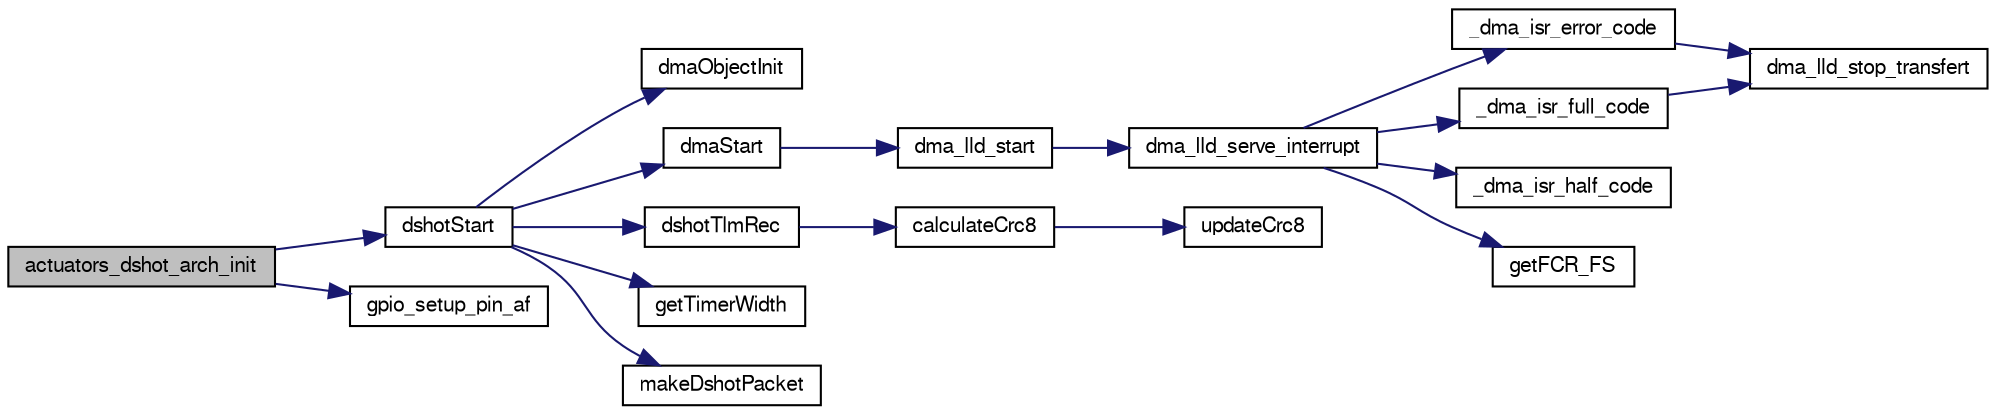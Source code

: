 digraph "actuators_dshot_arch_init"
{
  edge [fontname="FreeSans",fontsize="10",labelfontname="FreeSans",labelfontsize="10"];
  node [fontname="FreeSans",fontsize="10",shape=record];
  rankdir="LR";
  Node1 [label="actuators_dshot_arch_init",height=0.2,width=0.4,color="black", fillcolor="grey75", style="filled", fontcolor="black"];
  Node1 -> Node2 [color="midnightblue",fontsize="10",style="solid",fontname="FreeSans"];
  Node2 [label="dshotStart",height=0.2,width=0.4,color="black", fillcolor="white", style="filled",URL="$esc__dshot_8c.html#a016263bbfd016452191cd9e4e345b1dc",tooltip="Configures and activates the DSHOT peripheral. "];
  Node2 -> Node3 [color="midnightblue",fontsize="10",style="solid",fontname="FreeSans"];
  Node3 [label="dmaObjectInit",height=0.2,width=0.4,color="black", fillcolor="white", style="filled",URL="$hal__stm32__dma_8c.html#a0eeaca4a9d0494d44986bc443aa6c80c"];
  Node2 -> Node4 [color="midnightblue",fontsize="10",style="solid",fontname="FreeSans"];
  Node4 [label="dmaStart",height=0.2,width=0.4,color="black", fillcolor="white", style="filled",URL="$hal__stm32__dma_8c.html#ad255236c42982a3368342bbfeee0c783",tooltip="Configures and activates the DMA peripheral. "];
  Node4 -> Node5 [color="midnightblue",fontsize="10",style="solid",fontname="FreeSans"];
  Node5 [label="dma_lld_start",height=0.2,width=0.4,color="black", fillcolor="white", style="filled",URL="$hal__stm32__dma_8c.html#a991ade7a6254eabbe74489fa7c8f366a",tooltip="Configures and activates the DMA peripheral. "];
  Node5 -> Node6 [color="midnightblue",fontsize="10",style="solid",fontname="FreeSans"];
  Node6 [label="dma_lld_serve_interrupt",height=0.2,width=0.4,color="black", fillcolor="white", style="filled",URL="$hal__stm32__dma_8c.html#af19ab796ea3d6054e7401cfaf0bfeefe",tooltip="DMA ISR service routine. "];
  Node6 -> Node7 [color="midnightblue",fontsize="10",style="solid",fontname="FreeSans"];
  Node7 [label="_dma_isr_error_code",height=0.2,width=0.4,color="black", fillcolor="white", style="filled",URL="$hal__stm32__dma_8h.html#a754932a38627dd6a86ecc88253dc6687",tooltip="Common ISR code, error event. "];
  Node7 -> Node8 [color="midnightblue",fontsize="10",style="solid",fontname="FreeSans"];
  Node8 [label="dma_lld_stop_transfert",height=0.2,width=0.4,color="black", fillcolor="white", style="filled",URL="$hal__stm32__dma_8h.html#ab2d180e5adb10579b0b032987f338d33",tooltip="Stops an ongoing transaction. "];
  Node6 -> Node9 [color="midnightblue",fontsize="10",style="solid",fontname="FreeSans"];
  Node9 [label="_dma_isr_full_code",height=0.2,width=0.4,color="black", fillcolor="white", style="filled",URL="$hal__stm32__dma_8h.html#aa5d22761474681d44a4d69141336a04c",tooltip="Common ISR code, full buffer event. "];
  Node9 -> Node8 [color="midnightblue",fontsize="10",style="solid",fontname="FreeSans"];
  Node6 -> Node10 [color="midnightblue",fontsize="10",style="solid",fontname="FreeSans"];
  Node10 [label="_dma_isr_half_code",height=0.2,width=0.4,color="black", fillcolor="white", style="filled",URL="$hal__stm32__dma_8h.html#ac9cf607ddf63798249b67ed248411b12",tooltip="Common ISR code, half buffer event. "];
  Node6 -> Node11 [color="midnightblue",fontsize="10",style="solid",fontname="FreeSans"];
  Node11 [label="getFCR_FS",height=0.2,width=0.4,color="black", fillcolor="white", style="filled",URL="$hal__stm32__dma_8c.html#a5c6eaa4da527eb2499e3831069eb1ab3"];
  Node2 -> Node12 [color="midnightblue",fontsize="10",style="solid",fontname="FreeSans"];
  Node12 [label="dshotTlmRec",height=0.2,width=0.4,color="black", fillcolor="white", style="filled",URL="$esc__dshot_8c.html#ab33d9ca67899cf25bb7306d076b6e0fa"];
  Node12 -> Node13 [color="midnightblue",fontsize="10",style="solid",fontname="FreeSans"];
  Node13 [label="calculateCrc8",height=0.2,width=0.4,color="black", fillcolor="white", style="filled",URL="$esc__dshot_8c.html#a2e417dbd1839a8efbf515ea7315b80d4"];
  Node13 -> Node14 [color="midnightblue",fontsize="10",style="solid",fontname="FreeSans"];
  Node14 [label="updateCrc8",height=0.2,width=0.4,color="black", fillcolor="white", style="filled",URL="$esc__dshot_8c.html#aea595f27e51665e32b06116f9965c856"];
  Node2 -> Node15 [color="midnightblue",fontsize="10",style="solid",fontname="FreeSans"];
  Node15 [label="getTimerWidth",height=0.2,width=0.4,color="black", fillcolor="white", style="filled",URL="$esc__dshot_8c.html#a07f476e006400858ea955505b6db7557"];
  Node2 -> Node16 [color="midnightblue",fontsize="10",style="solid",fontname="FreeSans"];
  Node16 [label="makeDshotPacket",height=0.2,width=0.4,color="black", fillcolor="white", style="filled",URL="$esc__dshot_8c.html#ad6b10d799e249f91b8d9bec6bd4cf0ec"];
  Node1 -> Node17 [color="midnightblue",fontsize="10",style="solid",fontname="FreeSans"];
  Node17 [label="gpio_setup_pin_af",height=0.2,width=0.4,color="black", fillcolor="white", style="filled",URL="$chibios_2mcu__periph_2gpio__arch_8c.html#a528b4b25ff5b01c8fc531698281f80f1",tooltip="Setup a gpio for input or output with alternate function. "];
}
